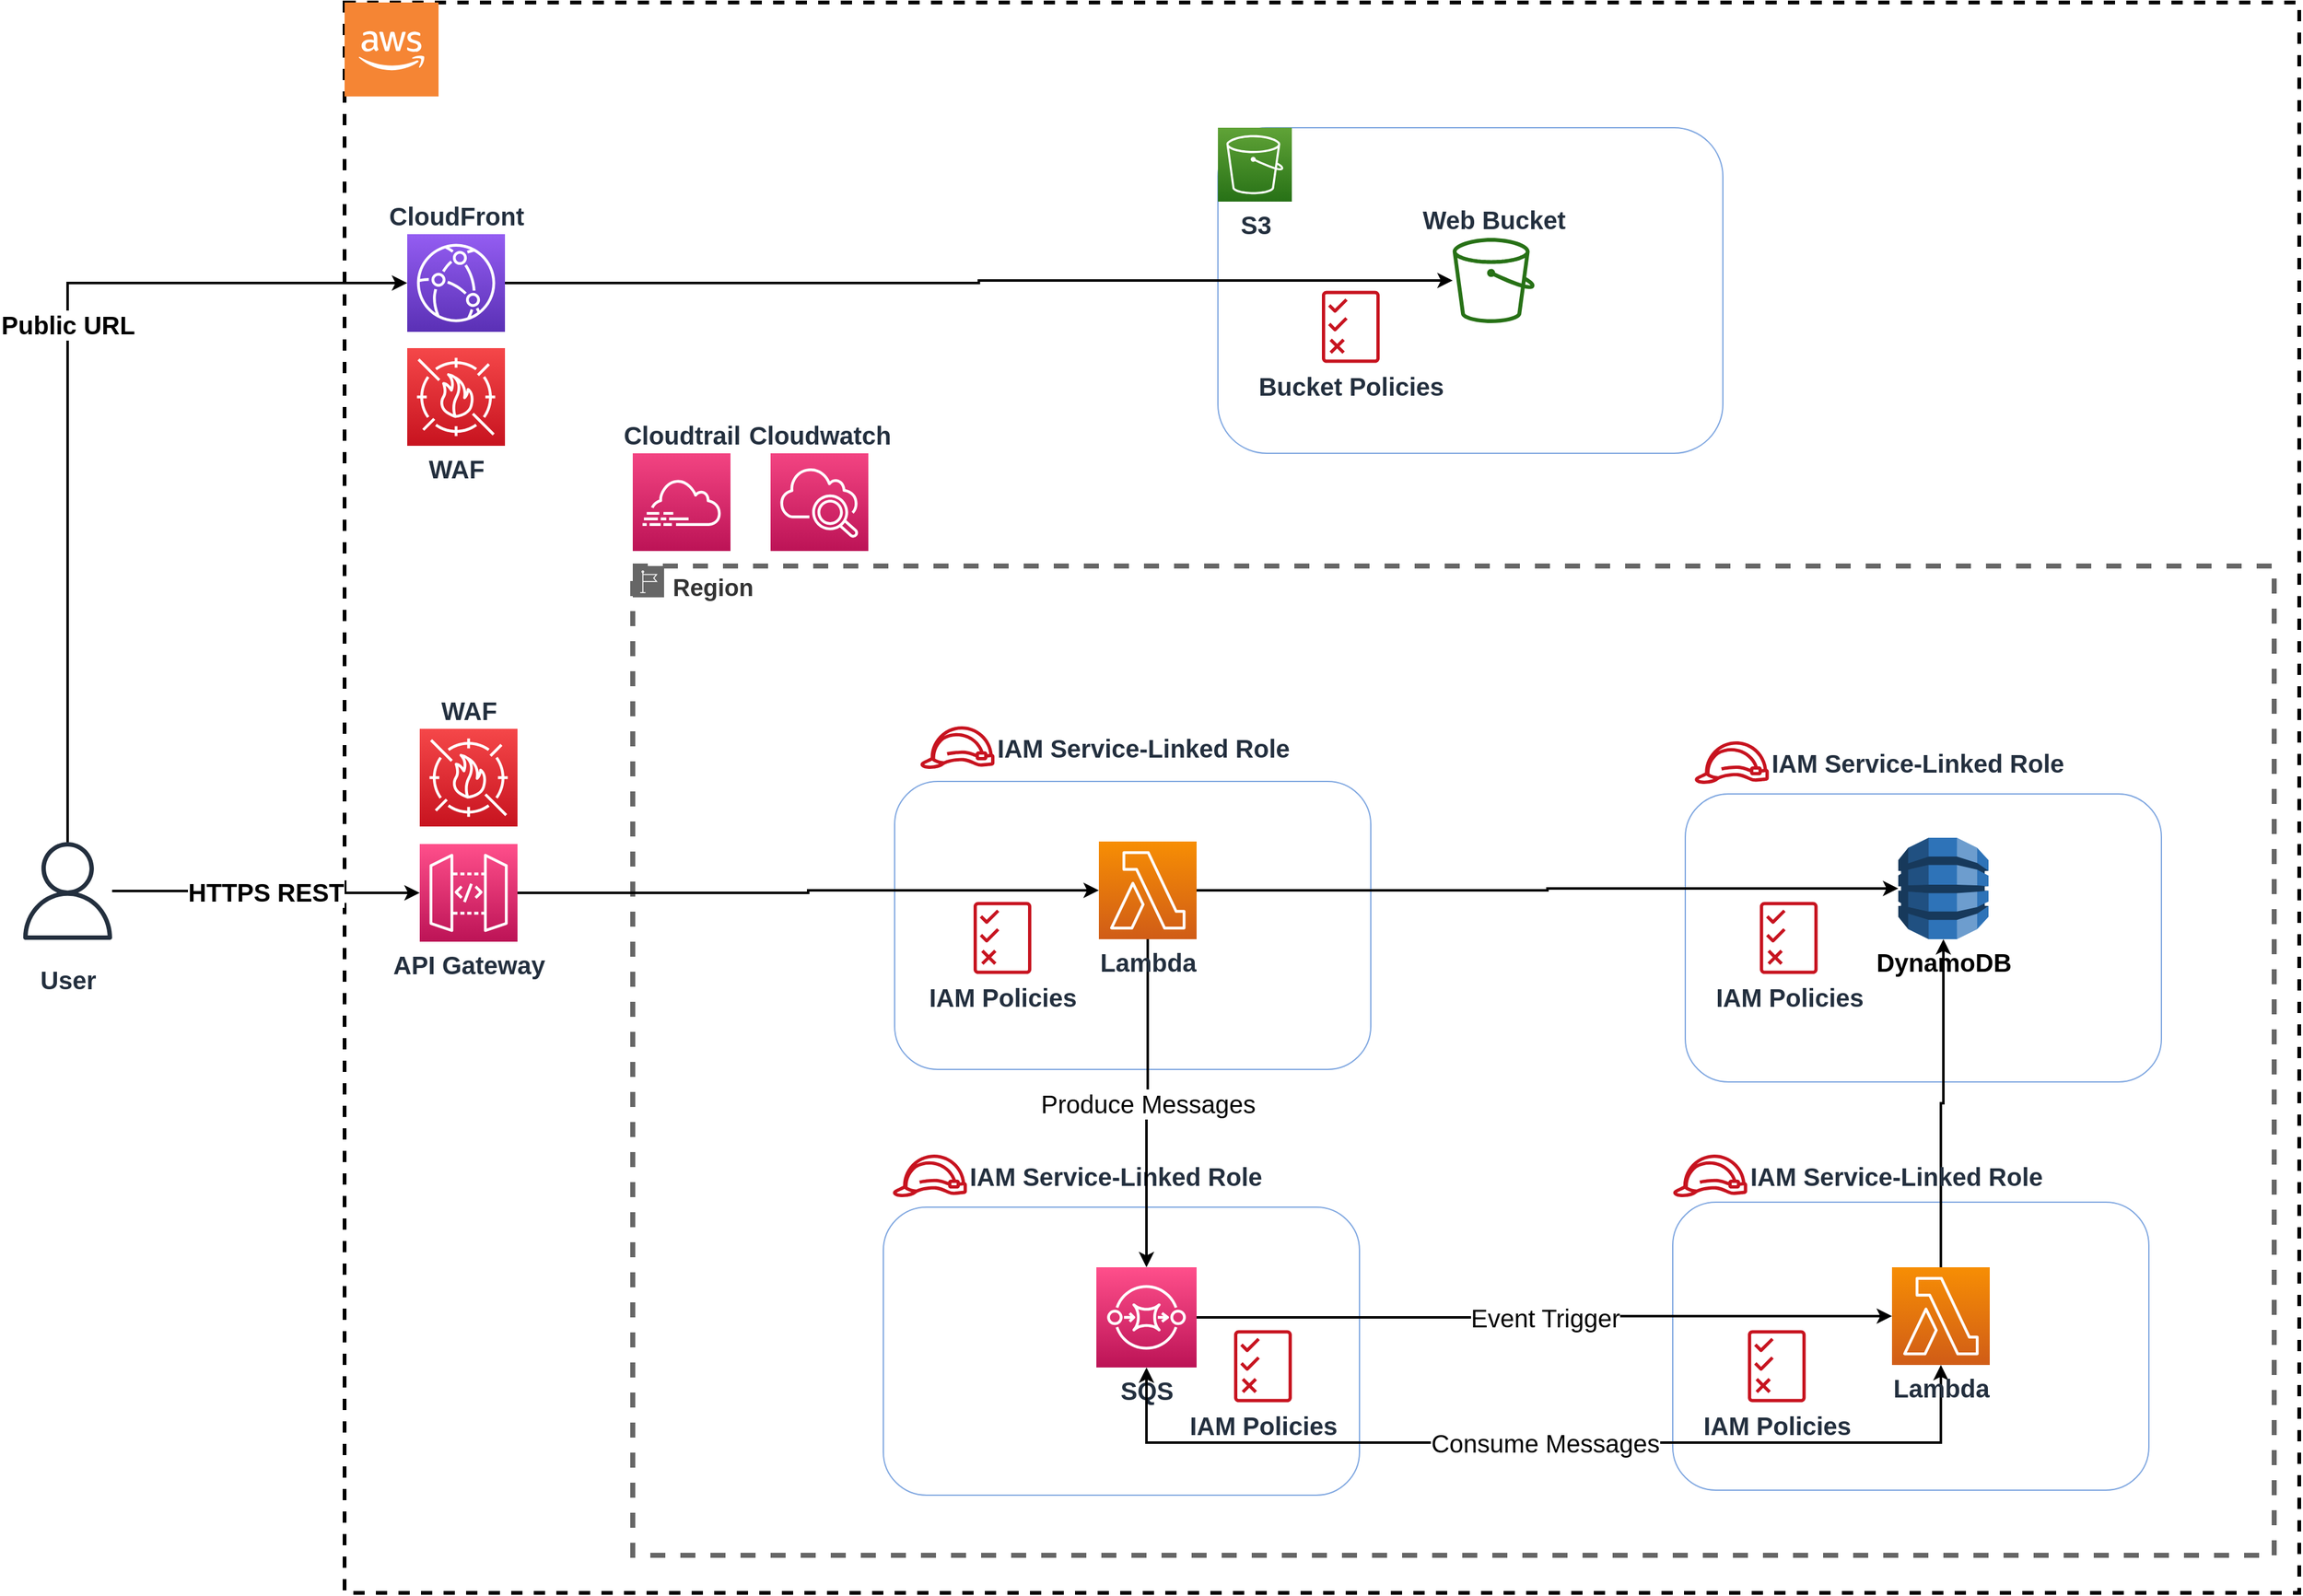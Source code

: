 <mxfile version="15.0.6" type="device"><diagram name="Page-1" id="74e2e168-ea6b-b213-b513-2b3c1d86103e"><mxGraphModel dx="3875" dy="2063" grid="1" gridSize="10" guides="1" tooltips="1" connect="1" arrows="1" fold="1" page="1" pageScale="1" pageWidth="1100" pageHeight="850" background="#ffffff" math="0" shadow="0"><root><mxCell id="0"/><mxCell id="1" parent="0"/><mxCell id="Z6fq7JxXLpY_mBng0Tdg-3" value="" style="rounded=0;whiteSpace=wrap;html=1;shadow=0;labelBackgroundColor=#ffffff;sketch=0;fillColor=#FFFFFF;align=right;dashed=1;strokeWidth=3;" parent="1" vertex="1"><mxGeometry x="1000" y="620" width="1560" height="1270" as="geometry"/></mxCell><mxCell id="Z6fq7JxXLpY_mBng0Tdg-4" value="&lt;font style=&quot;font-size: 19px&quot;&gt;&lt;b&gt;Region&lt;/b&gt;&lt;/font&gt;" style="outlineConnect=0;html=1;whiteSpace=wrap;fontSize=12;fontStyle=0;shape=mxgraph.aws4.group;grIcon=mxgraph.aws4.group_region;strokeColor=#666666;verticalAlign=top;align=left;spacingLeft=30;fontColor=#333333;dashed=1;strokeWidth=4;fillColor=#FFFFFF;" parent="1" vertex="1"><mxGeometry x="1230" y="1070" width="1310" height="790" as="geometry"/></mxCell><mxCell id="5FZMqgNrfDFLX-1jA7JV-14" value="" style="rounded=1;whiteSpace=wrap;html=1;strokeColor=#7EA6E0;" vertex="1" parent="1"><mxGeometry x="1439" y="1242" width="380" height="230" as="geometry"/></mxCell><mxCell id="5FZMqgNrfDFLX-1jA7JV-9" value="" style="rounded=1;whiteSpace=wrap;html=1;strokeColor=#7EA6E0;" vertex="1" parent="1"><mxGeometry x="1430" y="1582" width="380" height="230" as="geometry"/></mxCell><mxCell id="5FZMqgNrfDFLX-1jA7JV-10" value="&lt;font style=&quot;font-size: 20px&quot;&gt;&lt;b&gt;IAM Policies&lt;/b&gt;&lt;/font&gt;" style="outlineConnect=0;fontColor=#232F3E;gradientColor=none;fillColor=#C7131F;strokeColor=none;dashed=0;verticalLabelPosition=bottom;verticalAlign=top;align=center;html=1;fontSize=12;fontStyle=0;aspect=fixed;pointerEvents=1;shape=mxgraph.aws4.permissions;" vertex="1" parent="1"><mxGeometry x="1709.9" y="1680" width="46.1" height="58" as="geometry"/></mxCell><mxCell id="5FZMqgNrfDFLX-1jA7JV-11" value="&lt;b&gt;&lt;font style=&quot;font-size: 20px&quot;&gt;IAM Service-Linked Role&lt;/font&gt;&lt;/b&gt;" style="outlineConnect=0;fontColor=#232F3E;gradientColor=none;fillColor=#C7131F;strokeColor=none;dashed=0;verticalLabelPosition=middle;verticalAlign=middle;align=left;html=1;fontSize=12;fontStyle=0;aspect=fixed;pointerEvents=1;shape=mxgraph.aws4.role;labelPosition=right;" vertex="1" parent="1"><mxGeometry x="1437" y="1540" width="60.27" height="34" as="geometry"/></mxCell><mxCell id="Z6fq7JxXLpY_mBng0Tdg-7" value="" style="rounded=1;whiteSpace=wrap;html=1;strokeColor=#7EA6E0;" parent="1" vertex="1"><mxGeometry x="1697" y="720" width="403" height="260" as="geometry"/></mxCell><mxCell id="Z6fq7JxXLpY_mBng0Tdg-8" value="" style="rounded=1;whiteSpace=wrap;html=1;strokeColor=#7EA6E0;" parent="1" vertex="1"><mxGeometry x="2070" y="1252" width="380" height="230" as="geometry"/></mxCell><mxCell id="Z6fq7JxXLpY_mBng0Tdg-13" value="&lt;b&gt;&lt;font style=&quot;font-size: 20px&quot;&gt;Public URL&lt;/font&gt;&lt;/b&gt;" style="edgeStyle=orthogonalEdgeStyle;rounded=0;orthogonalLoop=1;jettySize=auto;html=1;startArrow=none;startFill=0;labelPosition=center;verticalLabelPosition=top;align=center;verticalAlign=bottom;sketch=0;shadow=0;strokeWidth=2;entryX=0;entryY=0.5;entryDx=0;entryDy=0;entryPerimeter=0;" parent="1" source="Z6fq7JxXLpY_mBng0Tdg-16" target="Z6fq7JxXLpY_mBng0Tdg-18" edge="1"><mxGeometry x="0.111" relative="1" as="geometry"><Array as="points"><mxPoint x="779" y="844"/></Array><mxPoint as="offset"/></mxGeometry></mxCell><mxCell id="ni_g_tebQL5cWRSk6iDQ-5" value="&lt;font style=&quot;font-size: 20px&quot;&gt;&lt;b&gt;HTTPS REST&lt;/b&gt;&lt;/font&gt;" style="edgeStyle=orthogonalEdgeStyle;rounded=0;orthogonalLoop=1;jettySize=auto;html=1;strokeWidth=2;entryX=0;entryY=0.5;entryDx=0;entryDy=0;entryPerimeter=0;" parent="1" source="Z6fq7JxXLpY_mBng0Tdg-16" target="5FZMqgNrfDFLX-1jA7JV-1" edge="1"><mxGeometry relative="1" as="geometry"><mxPoint x="1050" y="1326" as="targetPoint"/></mxGeometry></mxCell><mxCell id="Z6fq7JxXLpY_mBng0Tdg-16" value="&lt;font style=&quot;font-size: 20px&quot;&gt;&lt;b&gt;User&lt;/b&gt;&lt;/font&gt;" style="outlineConnect=0;fontColor=#232F3E;gradientColor=none;fillColor=#232F3E;strokeColor=none;dashed=0;verticalLabelPosition=bottom;verticalAlign=top;align=center;html=1;fontSize=12;fontStyle=0;aspect=fixed;pointerEvents=1;shape=mxgraph.aws4.user;labelBackgroundColor=#ffffff;spacingTop=13;" parent="1" vertex="1"><mxGeometry x="740" y="1290.5" width="78" height="78" as="geometry"/></mxCell><mxCell id="5FZMqgNrfDFLX-1jA7JV-26" style="edgeStyle=orthogonalEdgeStyle;rounded=0;orthogonalLoop=1;jettySize=auto;html=1;startArrow=classic;startFill=1;endArrow=none;endFill=0;strokeWidth=2;" edge="1" parent="1" source="Z6fq7JxXLpY_mBng0Tdg-21" target="Z6fq7JxXLpY_mBng0Tdg-18"><mxGeometry relative="1" as="geometry"/></mxCell><mxCell id="Z6fq7JxXLpY_mBng0Tdg-18" value="&lt;b&gt;&lt;font style=&quot;font-size: 20px&quot;&gt;CloudFront&lt;/font&gt;&lt;/b&gt;" style="points=[[0,0,0],[0.25,0,0],[0.5,0,0],[0.75,0,0],[1,0,0],[0,1,0],[0.25,1,0],[0.5,1,0],[0.75,1,0],[1,1,0],[0,0.25,0],[0,0.5,0],[0,0.75,0],[1,0.25,0],[1,0.5,0],[1,0.75,0]];outlineConnect=0;fontColor=#232F3E;gradientColor=#945DF2;gradientDirection=north;fillColor=#5A30B5;strokeColor=#ffffff;dashed=0;verticalLabelPosition=top;verticalAlign=bottom;align=center;html=1;fontSize=12;fontStyle=0;aspect=fixed;shape=mxgraph.aws4.resourceIcon;resIcon=mxgraph.aws4.cloudfront;labelPosition=center;" parent="1" vertex="1"><mxGeometry x="1050" y="805" width="78" height="78" as="geometry"/></mxCell><mxCell id="Z6fq7JxXLpY_mBng0Tdg-19" value="&lt;b&gt;&lt;font style=&quot;font-size: 20px&quot;&gt;WAF&lt;/font&gt;&lt;/b&gt;" style="points=[[0,0,0],[0.25,0,0],[0.5,0,0],[0.75,0,0],[1,0,0],[0,1,0],[0.25,1,0],[0.5,1,0],[0.75,1,0],[1,1,0],[0,0.25,0],[0,0.5,0],[0,0.75,0],[1,0.25,0],[1,0.5,0],[1,0.75,0]];outlineConnect=0;fontColor=#232F3E;gradientColor=#F54749;gradientDirection=north;fillColor=#C7131F;strokeColor=#ffffff;dashed=0;verticalLabelPosition=bottom;verticalAlign=top;align=center;html=1;fontSize=12;fontStyle=0;aspect=fixed;shape=mxgraph.aws4.resourceIcon;resIcon=mxgraph.aws4.waf;labelPosition=center;" parent="1" vertex="1"><mxGeometry x="1050" y="896" width="78" height="78" as="geometry"/></mxCell><mxCell id="Z6fq7JxXLpY_mBng0Tdg-20" value="&lt;font style=&quot;font-size: 20px&quot;&gt;&lt;b&gt;S3&lt;/b&gt;&lt;/font&gt;" style="points=[[0,0,0],[0.25,0,0],[0.5,0,0],[0.75,0,0],[1,0,0],[0,1,0],[0.25,1,0],[0.5,1,0],[0.75,1,0],[1,1,0],[0,0.25,0],[0,0.5,0],[0,0.75,0],[1,0.25,0],[1,0.5,0],[1,0.75,0]];outlineConnect=0;fontColor=#232F3E;gradientColor=#60A337;gradientDirection=north;fillColor=#277116;strokeColor=#ffffff;dashed=0;verticalLabelPosition=bottom;verticalAlign=top;align=center;html=1;fontSize=12;fontStyle=0;aspect=fixed;shape=mxgraph.aws4.resourceIcon;resIcon=mxgraph.aws4.s3;" parent="1" vertex="1"><mxGeometry x="1697" y="720" width="59" height="59" as="geometry"/></mxCell><mxCell id="Z6fq7JxXLpY_mBng0Tdg-21" value="&lt;b&gt;&lt;font style=&quot;font-size: 20px&quot;&gt;Web Bucket&lt;/font&gt;&lt;/b&gt;" style="outlineConnect=0;fontColor=#232F3E;gradientColor=none;fillColor=#277116;strokeColor=none;dashed=0;verticalLabelPosition=top;verticalAlign=bottom;align=center;html=1;fontSize=12;fontStyle=0;aspect=fixed;pointerEvents=1;shape=mxgraph.aws4.bucket;labelBackgroundColor=#ffffff;labelPosition=center;" parent="1" vertex="1"><mxGeometry x="1884.37" y="808" width="65.38" height="68" as="geometry"/></mxCell><mxCell id="Z6fq7JxXLpY_mBng0Tdg-24" value="&lt;b&gt;&lt;font style=&quot;font-size: 20px&quot;&gt;DynamoDB&lt;/font&gt;&lt;/b&gt;" style="outlineConnect=0;dashed=0;verticalLabelPosition=bottom;verticalAlign=top;align=center;html=1;shape=mxgraph.aws3.dynamo_db;fillColor=#2E73B8;gradientColor=none;" parent="1" vertex="1"><mxGeometry x="2240" y="1287" width="72" height="81" as="geometry"/></mxCell><mxCell id="5FZMqgNrfDFLX-1jA7JV-4" style="edgeStyle=orthogonalEdgeStyle;rounded=0;orthogonalLoop=1;jettySize=auto;html=1;entryX=0;entryY=0.5;entryDx=0;entryDy=0;entryPerimeter=0;strokeWidth=2;" edge="1" parent="1" source="Z6fq7JxXLpY_mBng0Tdg-28" target="Z6fq7JxXLpY_mBng0Tdg-24"><mxGeometry relative="1" as="geometry"/></mxCell><mxCell id="5FZMqgNrfDFLX-1jA7JV-28" value="&lt;font style=&quot;font-size: 20px&quot;&gt;Produce Messages&lt;/font&gt;" style="edgeStyle=orthogonalEdgeStyle;rounded=0;orthogonalLoop=1;jettySize=auto;html=1;startArrow=classic;startFill=1;endArrow=none;endFill=0;strokeWidth=2;exitX=0.5;exitY=0;exitDx=0;exitDy=0;exitPerimeter=0;" edge="1" parent="1" source="5FZMqgNrfDFLX-1jA7JV-3" target="Z6fq7JxXLpY_mBng0Tdg-28"><mxGeometry relative="1" as="geometry"/></mxCell><mxCell id="Z6fq7JxXLpY_mBng0Tdg-28" value="&lt;font style=&quot;font-size: 20px&quot;&gt;&lt;b&gt;Lambda&lt;/b&gt;&lt;/font&gt;" style="points=[[0,0,0],[0.25,0,0],[0.5,0,0],[0.75,0,0],[1,0,0],[0,1,0],[0.25,1,0],[0.5,1,0],[0.75,1,0],[1,1,0],[0,0.25,0],[0,0.5,0],[0,0.75,0],[1,0.25,0],[1,0.5,0],[1,0.75,0]];outlineConnect=0;fontColor=#232F3E;gradientColor=#F78E04;gradientDirection=north;fillColor=#D05C17;strokeColor=#ffffff;dashed=0;verticalLabelPosition=bottom;verticalAlign=top;align=center;html=1;fontSize=12;fontStyle=0;aspect=fixed;shape=mxgraph.aws4.resourceIcon;resIcon=mxgraph.aws4.lambda;labelPosition=center;" parent="1" vertex="1"><mxGeometry x="1602" y="1290" width="78" height="78" as="geometry"/></mxCell><mxCell id="Z6fq7JxXLpY_mBng0Tdg-30" value="&lt;font style=&quot;font-size: 20px&quot;&gt;&lt;b&gt;IAM Policies&lt;/b&gt;&lt;/font&gt;" style="outlineConnect=0;fontColor=#232F3E;gradientColor=none;fillColor=#C7131F;strokeColor=none;dashed=0;verticalLabelPosition=bottom;verticalAlign=top;align=center;html=1;fontSize=12;fontStyle=0;aspect=fixed;pointerEvents=1;shape=mxgraph.aws4.permissions;" parent="1" vertex="1"><mxGeometry x="1502" y="1338" width="46.1" height="58" as="geometry"/></mxCell><mxCell id="Z6fq7JxXLpY_mBng0Tdg-31" value="&lt;font style=&quot;font-size: 20px&quot;&gt;&lt;b&gt;Cloudwatch&lt;/b&gt;&lt;/font&gt;" style="points=[[0,0,0],[0.25,0,0],[0.5,0,0],[0.75,0,0],[1,0,0],[0,1,0],[0.25,1,0],[0.5,1,0],[0.75,1,0],[1,1,0],[0,0.25,0],[0,0.5,0],[0,0.75,0],[1,0.25,0],[1,0.5,0],[1,0.75,0]];points=[[0,0,0],[0.25,0,0],[0.5,0,0],[0.75,0,0],[1,0,0],[0,1,0],[0.25,1,0],[0.5,1,0],[0.75,1,0],[1,1,0],[0,0.25,0],[0,0.5,0],[0,0.75,0],[1,0.25,0],[1,0.5,0],[1,0.75,0]];outlineConnect=0;fontColor=#232F3E;gradientColor=#F34482;gradientDirection=north;fillColor=#BC1356;strokeColor=#ffffff;dashed=0;verticalLabelPosition=top;verticalAlign=bottom;align=center;html=1;fontSize=12;fontStyle=0;aspect=fixed;shape=mxgraph.aws4.resourceIcon;resIcon=mxgraph.aws4.cloudwatch_2;labelPosition=center;" parent="1" vertex="1"><mxGeometry x="1340" y="980" width="78" height="78" as="geometry"/></mxCell><mxCell id="Z6fq7JxXLpY_mBng0Tdg-32" value="&lt;font style=&quot;font-size: 20px&quot;&gt;&lt;b&gt;Cloudtrail&lt;/b&gt;&lt;/font&gt;" style="points=[[0,0,0],[0.25,0,0],[0.5,0,0],[0.75,0,0],[1,0,0],[0,1,0],[0.25,1,0],[0.5,1,0],[0.75,1,0],[1,1,0],[0,0.25,0],[0,0.5,0],[0,0.75,0],[1,0.25,0],[1,0.5,0],[1,0.75,0]];points=[[0,0,0],[0.25,0,0],[0.5,0,0],[0.75,0,0],[1,0,0],[0,1,0],[0.25,1,0],[0.5,1,0],[0.75,1,0],[1,1,0],[0,0.25,0],[0,0.5,0],[0,0.75,0],[1,0.25,0],[1,0.5,0],[1,0.75,0]];outlineConnect=0;fontColor=#232F3E;gradientColor=#F34482;gradientDirection=north;fillColor=#BC1356;strokeColor=#ffffff;dashed=0;verticalLabelPosition=top;verticalAlign=bottom;align=center;html=1;fontSize=12;fontStyle=0;aspect=fixed;shape=mxgraph.aws4.resourceIcon;resIcon=mxgraph.aws4.cloudtrail;labelPosition=center;" parent="1" vertex="1"><mxGeometry x="1230" y="980" width="78" height="78" as="geometry"/></mxCell><mxCell id="Z6fq7JxXLpY_mBng0Tdg-42" value="&lt;font style=&quot;font-size: 20px&quot;&gt;&lt;b&gt;WAF&lt;/b&gt;&lt;/font&gt;" style="points=[[0,0,0],[0.25,0,0],[0.5,0,0],[0.75,0,0],[1,0,0],[0,1,0],[0.25,1,0],[0.5,1,0],[0.75,1,0],[1,1,0],[0,0.25,0],[0,0.5,0],[0,0.75,0],[1,0.25,0],[1,0.5,0],[1,0.75,0]];outlineConnect=0;fontColor=#232F3E;gradientColor=#F54749;gradientDirection=north;fillColor=#C7131F;strokeColor=#ffffff;dashed=0;verticalLabelPosition=top;verticalAlign=bottom;align=center;html=1;fontSize=12;fontStyle=0;aspect=fixed;shape=mxgraph.aws4.resourceIcon;resIcon=mxgraph.aws4.waf;labelPosition=center;" parent="1" vertex="1"><mxGeometry x="1060" y="1200" width="78" height="78" as="geometry"/></mxCell><mxCell id="Z6fq7JxXLpY_mBng0Tdg-47" value="&lt;font style=&quot;font-size: 20px&quot;&gt;&lt;b&gt;IAM Policies&lt;/b&gt;&lt;/font&gt;" style="outlineConnect=0;fontColor=#232F3E;gradientColor=none;fillColor=#C7131F;strokeColor=none;dashed=0;verticalLabelPosition=bottom;verticalAlign=top;align=center;html=1;fontSize=12;fontStyle=0;aspect=fixed;pointerEvents=1;shape=mxgraph.aws4.permissions;" parent="1" vertex="1"><mxGeometry x="2129.54" y="1338" width="46.1" height="58" as="geometry"/></mxCell><mxCell id="Z6fq7JxXLpY_mBng0Tdg-48" value="&lt;b&gt;&lt;font style=&quot;font-size: 20px&quot;&gt;IAM Service-Linked Role&lt;/font&gt;&lt;/b&gt;" style="outlineConnect=0;fontColor=#232F3E;gradientColor=none;fillColor=#C7131F;strokeColor=none;dashed=0;verticalLabelPosition=middle;verticalAlign=middle;align=left;html=1;fontSize=12;fontStyle=0;aspect=fixed;pointerEvents=1;shape=mxgraph.aws4.role;labelPosition=right;" parent="1" vertex="1"><mxGeometry x="2077" y="1210" width="60.27" height="34" as="geometry"/></mxCell><mxCell id="Z6fq7JxXLpY_mBng0Tdg-49" value="" style="outlineConnect=0;dashed=0;verticalLabelPosition=bottom;verticalAlign=top;align=center;html=1;shape=mxgraph.aws3.cloud_2;fillColor=#F58534;gradientColor=none;shadow=0;labelBackgroundColor=#ffffff;sketch=0;fontSize=20;" parent="1" vertex="1"><mxGeometry x="1000" y="620" width="75" height="75" as="geometry"/></mxCell><mxCell id="7l5l80OqNqE7ctUeJb2X-45" value="&lt;font style=&quot;font-size: 20px&quot;&gt;&lt;b&gt;Bucket Policies&lt;/b&gt;&lt;/font&gt;" style="outlineConnect=0;fontColor=#232F3E;gradientColor=none;fillColor=#C7131F;strokeColor=none;dashed=0;verticalLabelPosition=bottom;verticalAlign=top;align=center;html=1;fontSize=12;fontStyle=0;aspect=fixed;pointerEvents=1;shape=mxgraph.aws4.permissions;" parent="1" vertex="1"><mxGeometry x="1780.0" y="850" width="46.1" height="58" as="geometry"/></mxCell><mxCell id="5FZMqgNrfDFLX-1jA7JV-25" style="edgeStyle=orthogonalEdgeStyle;rounded=0;orthogonalLoop=1;jettySize=auto;html=1;startArrow=classic;startFill=1;endArrow=none;endFill=0;strokeWidth=2;exitX=0;exitY=0.5;exitDx=0;exitDy=0;exitPerimeter=0;" edge="1" parent="1" source="Z6fq7JxXLpY_mBng0Tdg-28" target="5FZMqgNrfDFLX-1jA7JV-1"><mxGeometry relative="1" as="geometry"/></mxCell><mxCell id="5FZMqgNrfDFLX-1jA7JV-1" value="&lt;font size=&quot;1&quot;&gt;&lt;b style=&quot;font-size: 20px&quot;&gt;API Gateway&lt;/b&gt;&lt;/font&gt;" style="points=[[0,0,0],[0.25,0,0],[0.5,0,0],[0.75,0,0],[1,0,0],[0,1,0],[0.25,1,0],[0.5,1,0],[0.75,1,0],[1,1,0],[0,0.25,0],[0,0.5,0],[0,0.75,0],[1,0.25,0],[1,0.5,0],[1,0.75,0]];outlineConnect=0;fontColor=#232F3E;gradientColor=#FF4F8B;gradientDirection=north;fillColor=#BC1356;strokeColor=#ffffff;dashed=0;verticalLabelPosition=bottom;verticalAlign=top;align=center;html=1;fontSize=12;fontStyle=0;aspect=fixed;shape=mxgraph.aws4.resourceIcon;resIcon=mxgraph.aws4.api_gateway;" vertex="1" parent="1"><mxGeometry x="1060" y="1292" width="78" height="78" as="geometry"/></mxCell><mxCell id="5FZMqgNrfDFLX-1jA7JV-3" value="&lt;font style=&quot;font-size: 20px&quot;&gt;&lt;b&gt;SQS&lt;/b&gt;&lt;/font&gt;" style="points=[[0,0,0],[0.25,0,0],[0.5,0,0],[0.75,0,0],[1,0,0],[0,1,0],[0.25,1,0],[0.5,1,0],[0.75,1,0],[1,1,0],[0,0.25,0],[0,0.5,0],[0,0.75,0],[1,0.25,0],[1,0.5,0],[1,0.75,0]];outlineConnect=0;fontColor=#232F3E;gradientColor=#FF4F8B;gradientDirection=north;fillColor=#BC1356;strokeColor=#ffffff;dashed=0;verticalLabelPosition=bottom;verticalAlign=top;align=center;html=1;fontSize=12;fontStyle=0;aspect=fixed;shape=mxgraph.aws4.resourceIcon;resIcon=mxgraph.aws4.sqs;" vertex="1" parent="1"><mxGeometry x="1600" y="1630" width="80" height="80" as="geometry"/></mxCell><mxCell id="5FZMqgNrfDFLX-1jA7JV-12" value="&lt;b&gt;&lt;font style=&quot;font-size: 20px&quot;&gt;IAM Service-Linked Role&lt;/font&gt;&lt;/b&gt;" style="outlineConnect=0;fontColor=#232F3E;gradientColor=none;fillColor=#C7131F;strokeColor=none;dashed=0;verticalLabelPosition=middle;verticalAlign=middle;align=left;html=1;fontSize=12;fontStyle=0;aspect=fixed;pointerEvents=1;shape=mxgraph.aws4.role;labelPosition=right;" vertex="1" parent="1"><mxGeometry x="1459" y="1198" width="60.27" height="34" as="geometry"/></mxCell><mxCell id="5FZMqgNrfDFLX-1jA7JV-16" value="" style="rounded=1;whiteSpace=wrap;html=1;strokeColor=#7EA6E0;" vertex="1" parent="1"><mxGeometry x="2060" y="1578" width="380" height="230" as="geometry"/></mxCell><mxCell id="5FZMqgNrfDFLX-1jA7JV-23" style="edgeStyle=orthogonalEdgeStyle;rounded=0;orthogonalLoop=1;jettySize=auto;html=1;entryX=0.5;entryY=1;entryDx=0;entryDy=0;entryPerimeter=0;startArrow=none;startFill=0;endArrow=classic;endFill=1;strokeWidth=2;" edge="1" parent="1" source="5FZMqgNrfDFLX-1jA7JV-17" target="Z6fq7JxXLpY_mBng0Tdg-24"><mxGeometry relative="1" as="geometry"/></mxCell><mxCell id="5FZMqgNrfDFLX-1jA7JV-24" value="&lt;font style=&quot;font-size: 20px&quot;&gt;Event Trigger&lt;/font&gt;" style="edgeStyle=orthogonalEdgeStyle;rounded=0;orthogonalLoop=1;jettySize=auto;html=1;entryX=1;entryY=0.5;entryDx=0;entryDy=0;entryPerimeter=0;startArrow=classic;startFill=1;endArrow=none;endFill=0;strokeWidth=2;" edge="1" parent="1" source="5FZMqgNrfDFLX-1jA7JV-17" target="5FZMqgNrfDFLX-1jA7JV-3"><mxGeometry relative="1" as="geometry"/></mxCell><mxCell id="5FZMqgNrfDFLX-1jA7JV-27" value="&lt;font style=&quot;font-size: 20px&quot;&gt;Consume Messages&lt;/font&gt;" style="edgeStyle=orthogonalEdgeStyle;rounded=0;orthogonalLoop=1;jettySize=auto;html=1;entryX=0.5;entryY=1;entryDx=0;entryDy=0;entryPerimeter=0;startArrow=classic;startFill=1;endArrow=classic;endFill=1;strokeWidth=2;" edge="1" parent="1" source="5FZMqgNrfDFLX-1jA7JV-17" target="5FZMqgNrfDFLX-1jA7JV-3"><mxGeometry relative="1" as="geometry"><Array as="points"><mxPoint x="2274" y="1770"/><mxPoint x="1640" y="1770"/></Array></mxGeometry></mxCell><mxCell id="5FZMqgNrfDFLX-1jA7JV-17" value="&lt;font style=&quot;font-size: 20px&quot;&gt;&lt;b&gt;Lambda&lt;/b&gt;&lt;/font&gt;" style="points=[[0,0,0],[0.25,0,0],[0.5,0,0],[0.75,0,0],[1,0,0],[0,1,0],[0.25,1,0],[0.5,1,0],[0.75,1,0],[1,1,0],[0,0.25,0],[0,0.5,0],[0,0.75,0],[1,0.25,0],[1,0.5,0],[1,0.75,0]];outlineConnect=0;fontColor=#232F3E;gradientColor=#F78E04;gradientDirection=north;fillColor=#D05C17;strokeColor=#ffffff;dashed=0;verticalLabelPosition=bottom;verticalAlign=top;align=center;html=1;fontSize=12;fontStyle=0;aspect=fixed;shape=mxgraph.aws4.resourceIcon;resIcon=mxgraph.aws4.lambda;labelPosition=center;" vertex="1" parent="1"><mxGeometry x="2235" y="1630" width="78" height="78" as="geometry"/></mxCell><mxCell id="5FZMqgNrfDFLX-1jA7JV-29" value="&lt;font style=&quot;font-size: 20px&quot;&gt;&lt;b&gt;IAM Policies&lt;/b&gt;&lt;/font&gt;" style="outlineConnect=0;fontColor=#232F3E;gradientColor=none;fillColor=#C7131F;strokeColor=none;dashed=0;verticalLabelPosition=bottom;verticalAlign=top;align=center;html=1;fontSize=12;fontStyle=0;aspect=fixed;pointerEvents=1;shape=mxgraph.aws4.permissions;" vertex="1" parent="1"><mxGeometry x="2120" y="1680" width="46.1" height="58" as="geometry"/></mxCell><mxCell id="5FZMqgNrfDFLX-1jA7JV-30" value="&lt;b&gt;&lt;font style=&quot;font-size: 20px&quot;&gt;IAM Service-Linked Role&lt;/font&gt;&lt;/b&gt;" style="outlineConnect=0;fontColor=#232F3E;gradientColor=none;fillColor=#C7131F;strokeColor=none;dashed=0;verticalLabelPosition=middle;verticalAlign=middle;align=left;html=1;fontSize=12;fontStyle=0;aspect=fixed;pointerEvents=1;shape=mxgraph.aws4.role;labelPosition=right;" vertex="1" parent="1"><mxGeometry x="2059.73" y="1540" width="60.27" height="34" as="geometry"/></mxCell></root></mxGraphModel></diagram></mxfile>